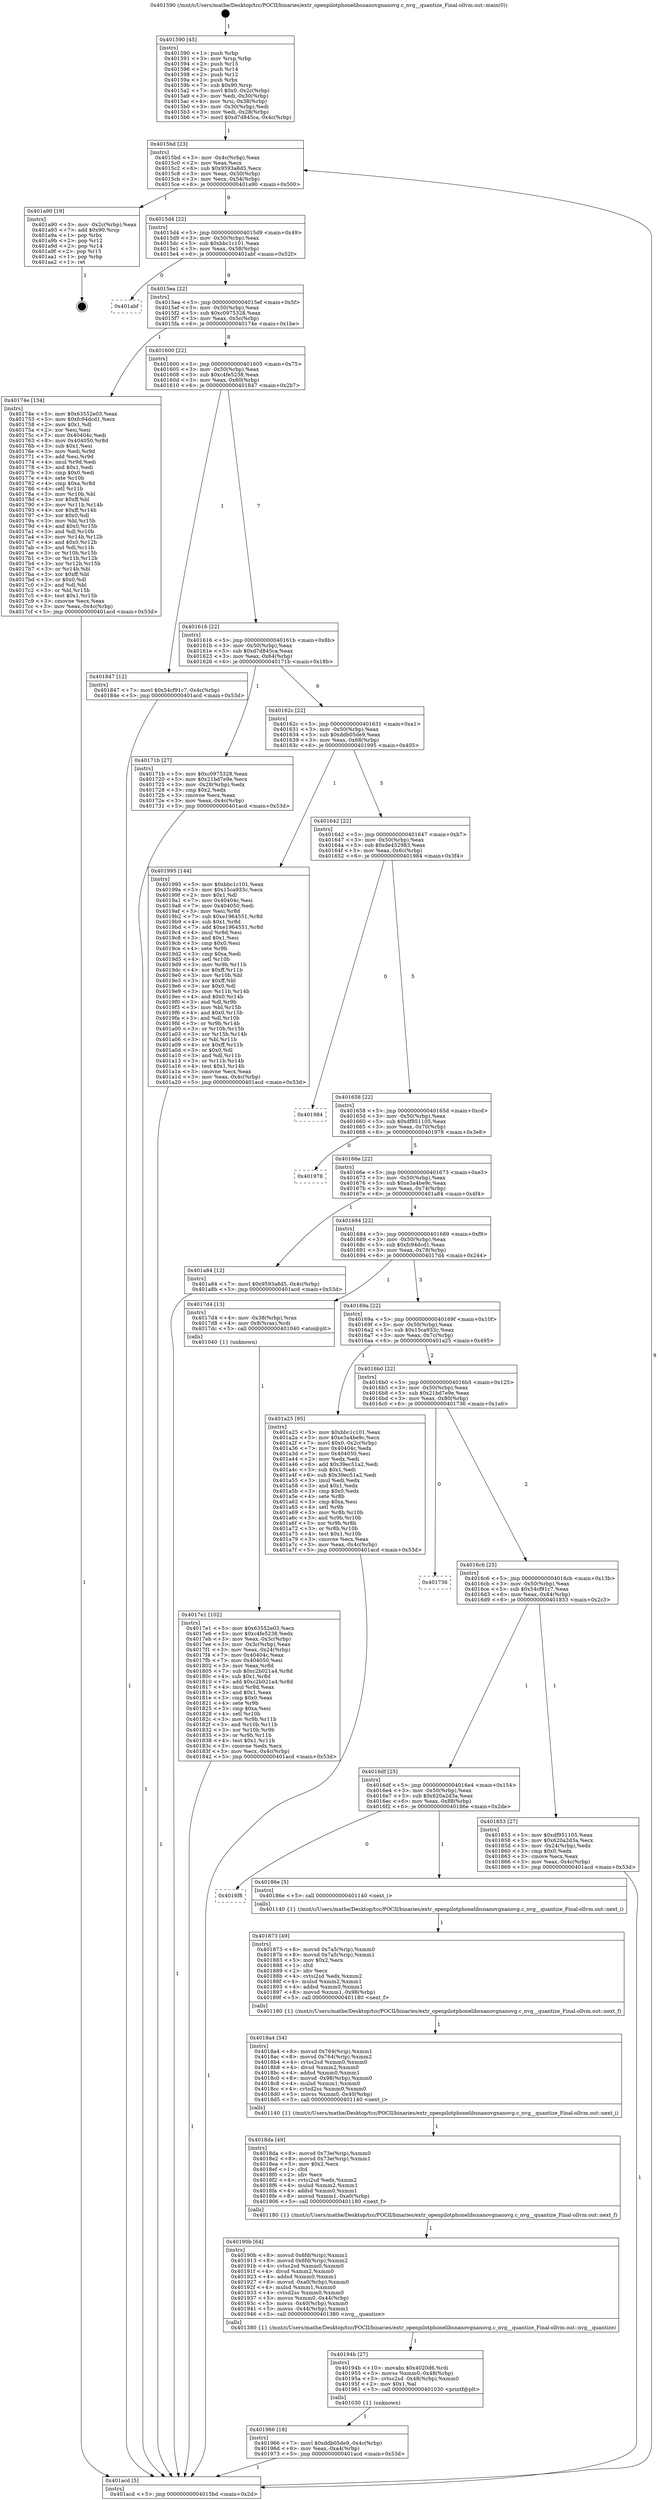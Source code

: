 digraph "0x401590" {
  label = "0x401590 (/mnt/c/Users/mathe/Desktop/tcc/POCII/binaries/extr_openpilotphonelibsnanovgnanovg.c_nvg__quantize_Final-ollvm.out::main(0))"
  labelloc = "t"
  node[shape=record]

  Entry [label="",width=0.3,height=0.3,shape=circle,fillcolor=black,style=filled]
  "0x4015bd" [label="{
     0x4015bd [23]\l
     | [instrs]\l
     &nbsp;&nbsp;0x4015bd \<+3\>: mov -0x4c(%rbp),%eax\l
     &nbsp;&nbsp;0x4015c0 \<+2\>: mov %eax,%ecx\l
     &nbsp;&nbsp;0x4015c2 \<+6\>: sub $0x9593a8d5,%ecx\l
     &nbsp;&nbsp;0x4015c8 \<+3\>: mov %eax,-0x50(%rbp)\l
     &nbsp;&nbsp;0x4015cb \<+3\>: mov %ecx,-0x54(%rbp)\l
     &nbsp;&nbsp;0x4015ce \<+6\>: je 0000000000401a90 \<main+0x500\>\l
  }"]
  "0x401a90" [label="{
     0x401a90 [19]\l
     | [instrs]\l
     &nbsp;&nbsp;0x401a90 \<+3\>: mov -0x2c(%rbp),%eax\l
     &nbsp;&nbsp;0x401a93 \<+7\>: add $0x90,%rsp\l
     &nbsp;&nbsp;0x401a9a \<+1\>: pop %rbx\l
     &nbsp;&nbsp;0x401a9b \<+2\>: pop %r12\l
     &nbsp;&nbsp;0x401a9d \<+2\>: pop %r14\l
     &nbsp;&nbsp;0x401a9f \<+2\>: pop %r15\l
     &nbsp;&nbsp;0x401aa1 \<+1\>: pop %rbp\l
     &nbsp;&nbsp;0x401aa2 \<+1\>: ret\l
  }"]
  "0x4015d4" [label="{
     0x4015d4 [22]\l
     | [instrs]\l
     &nbsp;&nbsp;0x4015d4 \<+5\>: jmp 00000000004015d9 \<main+0x49\>\l
     &nbsp;&nbsp;0x4015d9 \<+3\>: mov -0x50(%rbp),%eax\l
     &nbsp;&nbsp;0x4015dc \<+5\>: sub $0xbbc1c101,%eax\l
     &nbsp;&nbsp;0x4015e1 \<+3\>: mov %eax,-0x58(%rbp)\l
     &nbsp;&nbsp;0x4015e4 \<+6\>: je 0000000000401abf \<main+0x52f\>\l
  }"]
  Exit [label="",width=0.3,height=0.3,shape=circle,fillcolor=black,style=filled,peripheries=2]
  "0x401abf" [label="{
     0x401abf\l
  }", style=dashed]
  "0x4015ea" [label="{
     0x4015ea [22]\l
     | [instrs]\l
     &nbsp;&nbsp;0x4015ea \<+5\>: jmp 00000000004015ef \<main+0x5f\>\l
     &nbsp;&nbsp;0x4015ef \<+3\>: mov -0x50(%rbp),%eax\l
     &nbsp;&nbsp;0x4015f2 \<+5\>: sub $0xc0975328,%eax\l
     &nbsp;&nbsp;0x4015f7 \<+3\>: mov %eax,-0x5c(%rbp)\l
     &nbsp;&nbsp;0x4015fa \<+6\>: je 000000000040174e \<main+0x1be\>\l
  }"]
  "0x401966" [label="{
     0x401966 [18]\l
     | [instrs]\l
     &nbsp;&nbsp;0x401966 \<+7\>: movl $0xddb05de9,-0x4c(%rbp)\l
     &nbsp;&nbsp;0x40196d \<+6\>: mov %eax,-0xa4(%rbp)\l
     &nbsp;&nbsp;0x401973 \<+5\>: jmp 0000000000401acd \<main+0x53d\>\l
  }"]
  "0x40174e" [label="{
     0x40174e [134]\l
     | [instrs]\l
     &nbsp;&nbsp;0x40174e \<+5\>: mov $0x63552e03,%eax\l
     &nbsp;&nbsp;0x401753 \<+5\>: mov $0xfc94dcd1,%ecx\l
     &nbsp;&nbsp;0x401758 \<+2\>: mov $0x1,%dl\l
     &nbsp;&nbsp;0x40175a \<+2\>: xor %esi,%esi\l
     &nbsp;&nbsp;0x40175c \<+7\>: mov 0x40404c,%edi\l
     &nbsp;&nbsp;0x401763 \<+8\>: mov 0x404050,%r8d\l
     &nbsp;&nbsp;0x40176b \<+3\>: sub $0x1,%esi\l
     &nbsp;&nbsp;0x40176e \<+3\>: mov %edi,%r9d\l
     &nbsp;&nbsp;0x401771 \<+3\>: add %esi,%r9d\l
     &nbsp;&nbsp;0x401774 \<+4\>: imul %r9d,%edi\l
     &nbsp;&nbsp;0x401778 \<+3\>: and $0x1,%edi\l
     &nbsp;&nbsp;0x40177b \<+3\>: cmp $0x0,%edi\l
     &nbsp;&nbsp;0x40177e \<+4\>: sete %r10b\l
     &nbsp;&nbsp;0x401782 \<+4\>: cmp $0xa,%r8d\l
     &nbsp;&nbsp;0x401786 \<+4\>: setl %r11b\l
     &nbsp;&nbsp;0x40178a \<+3\>: mov %r10b,%bl\l
     &nbsp;&nbsp;0x40178d \<+3\>: xor $0xff,%bl\l
     &nbsp;&nbsp;0x401790 \<+3\>: mov %r11b,%r14b\l
     &nbsp;&nbsp;0x401793 \<+4\>: xor $0xff,%r14b\l
     &nbsp;&nbsp;0x401797 \<+3\>: xor $0x0,%dl\l
     &nbsp;&nbsp;0x40179a \<+3\>: mov %bl,%r15b\l
     &nbsp;&nbsp;0x40179d \<+4\>: and $0x0,%r15b\l
     &nbsp;&nbsp;0x4017a1 \<+3\>: and %dl,%r10b\l
     &nbsp;&nbsp;0x4017a4 \<+3\>: mov %r14b,%r12b\l
     &nbsp;&nbsp;0x4017a7 \<+4\>: and $0x0,%r12b\l
     &nbsp;&nbsp;0x4017ab \<+3\>: and %dl,%r11b\l
     &nbsp;&nbsp;0x4017ae \<+3\>: or %r10b,%r15b\l
     &nbsp;&nbsp;0x4017b1 \<+3\>: or %r11b,%r12b\l
     &nbsp;&nbsp;0x4017b4 \<+3\>: xor %r12b,%r15b\l
     &nbsp;&nbsp;0x4017b7 \<+3\>: or %r14b,%bl\l
     &nbsp;&nbsp;0x4017ba \<+3\>: xor $0xff,%bl\l
     &nbsp;&nbsp;0x4017bd \<+3\>: or $0x0,%dl\l
     &nbsp;&nbsp;0x4017c0 \<+2\>: and %dl,%bl\l
     &nbsp;&nbsp;0x4017c2 \<+3\>: or %bl,%r15b\l
     &nbsp;&nbsp;0x4017c5 \<+4\>: test $0x1,%r15b\l
     &nbsp;&nbsp;0x4017c9 \<+3\>: cmovne %ecx,%eax\l
     &nbsp;&nbsp;0x4017cc \<+3\>: mov %eax,-0x4c(%rbp)\l
     &nbsp;&nbsp;0x4017cf \<+5\>: jmp 0000000000401acd \<main+0x53d\>\l
  }"]
  "0x401600" [label="{
     0x401600 [22]\l
     | [instrs]\l
     &nbsp;&nbsp;0x401600 \<+5\>: jmp 0000000000401605 \<main+0x75\>\l
     &nbsp;&nbsp;0x401605 \<+3\>: mov -0x50(%rbp),%eax\l
     &nbsp;&nbsp;0x401608 \<+5\>: sub $0xc4fe5238,%eax\l
     &nbsp;&nbsp;0x40160d \<+3\>: mov %eax,-0x60(%rbp)\l
     &nbsp;&nbsp;0x401610 \<+6\>: je 0000000000401847 \<main+0x2b7\>\l
  }"]
  "0x40194b" [label="{
     0x40194b [27]\l
     | [instrs]\l
     &nbsp;&nbsp;0x40194b \<+10\>: movabs $0x4020d6,%rdi\l
     &nbsp;&nbsp;0x401955 \<+5\>: movss %xmm0,-0x48(%rbp)\l
     &nbsp;&nbsp;0x40195a \<+5\>: cvtss2sd -0x48(%rbp),%xmm0\l
     &nbsp;&nbsp;0x40195f \<+2\>: mov $0x1,%al\l
     &nbsp;&nbsp;0x401961 \<+5\>: call 0000000000401030 \<printf@plt\>\l
     | [calls]\l
     &nbsp;&nbsp;0x401030 \{1\} (unknown)\l
  }"]
  "0x401847" [label="{
     0x401847 [12]\l
     | [instrs]\l
     &nbsp;&nbsp;0x401847 \<+7\>: movl $0x54cf91c7,-0x4c(%rbp)\l
     &nbsp;&nbsp;0x40184e \<+5\>: jmp 0000000000401acd \<main+0x53d\>\l
  }"]
  "0x401616" [label="{
     0x401616 [22]\l
     | [instrs]\l
     &nbsp;&nbsp;0x401616 \<+5\>: jmp 000000000040161b \<main+0x8b\>\l
     &nbsp;&nbsp;0x40161b \<+3\>: mov -0x50(%rbp),%eax\l
     &nbsp;&nbsp;0x40161e \<+5\>: sub $0xd7d845ca,%eax\l
     &nbsp;&nbsp;0x401623 \<+3\>: mov %eax,-0x64(%rbp)\l
     &nbsp;&nbsp;0x401626 \<+6\>: je 000000000040171b \<main+0x18b\>\l
  }"]
  "0x40190b" [label="{
     0x40190b [64]\l
     | [instrs]\l
     &nbsp;&nbsp;0x40190b \<+8\>: movsd 0x6fd(%rip),%xmm1\l
     &nbsp;&nbsp;0x401913 \<+8\>: movsd 0x6fd(%rip),%xmm2\l
     &nbsp;&nbsp;0x40191b \<+4\>: cvtss2sd %xmm0,%xmm0\l
     &nbsp;&nbsp;0x40191f \<+4\>: divsd %xmm2,%xmm0\l
     &nbsp;&nbsp;0x401923 \<+4\>: addsd %xmm0,%xmm1\l
     &nbsp;&nbsp;0x401927 \<+8\>: movsd -0xa0(%rbp),%xmm0\l
     &nbsp;&nbsp;0x40192f \<+4\>: mulsd %xmm1,%xmm0\l
     &nbsp;&nbsp;0x401933 \<+4\>: cvtsd2ss %xmm0,%xmm0\l
     &nbsp;&nbsp;0x401937 \<+5\>: movss %xmm0,-0x44(%rbp)\l
     &nbsp;&nbsp;0x40193c \<+5\>: movss -0x40(%rbp),%xmm0\l
     &nbsp;&nbsp;0x401941 \<+5\>: movss -0x44(%rbp),%xmm1\l
     &nbsp;&nbsp;0x401946 \<+5\>: call 0000000000401380 \<nvg__quantize\>\l
     | [calls]\l
     &nbsp;&nbsp;0x401380 \{1\} (/mnt/c/Users/mathe/Desktop/tcc/POCII/binaries/extr_openpilotphonelibsnanovgnanovg.c_nvg__quantize_Final-ollvm.out::nvg__quantize)\l
  }"]
  "0x40171b" [label="{
     0x40171b [27]\l
     | [instrs]\l
     &nbsp;&nbsp;0x40171b \<+5\>: mov $0xc0975328,%eax\l
     &nbsp;&nbsp;0x401720 \<+5\>: mov $0x21bd7e9e,%ecx\l
     &nbsp;&nbsp;0x401725 \<+3\>: mov -0x28(%rbp),%edx\l
     &nbsp;&nbsp;0x401728 \<+3\>: cmp $0x2,%edx\l
     &nbsp;&nbsp;0x40172b \<+3\>: cmovne %ecx,%eax\l
     &nbsp;&nbsp;0x40172e \<+3\>: mov %eax,-0x4c(%rbp)\l
     &nbsp;&nbsp;0x401731 \<+5\>: jmp 0000000000401acd \<main+0x53d\>\l
  }"]
  "0x40162c" [label="{
     0x40162c [22]\l
     | [instrs]\l
     &nbsp;&nbsp;0x40162c \<+5\>: jmp 0000000000401631 \<main+0xa1\>\l
     &nbsp;&nbsp;0x401631 \<+3\>: mov -0x50(%rbp),%eax\l
     &nbsp;&nbsp;0x401634 \<+5\>: sub $0xddb05de9,%eax\l
     &nbsp;&nbsp;0x401639 \<+3\>: mov %eax,-0x68(%rbp)\l
     &nbsp;&nbsp;0x40163c \<+6\>: je 0000000000401995 \<main+0x405\>\l
  }"]
  "0x401acd" [label="{
     0x401acd [5]\l
     | [instrs]\l
     &nbsp;&nbsp;0x401acd \<+5\>: jmp 00000000004015bd \<main+0x2d\>\l
  }"]
  "0x401590" [label="{
     0x401590 [45]\l
     | [instrs]\l
     &nbsp;&nbsp;0x401590 \<+1\>: push %rbp\l
     &nbsp;&nbsp;0x401591 \<+3\>: mov %rsp,%rbp\l
     &nbsp;&nbsp;0x401594 \<+2\>: push %r15\l
     &nbsp;&nbsp;0x401596 \<+2\>: push %r14\l
     &nbsp;&nbsp;0x401598 \<+2\>: push %r12\l
     &nbsp;&nbsp;0x40159a \<+1\>: push %rbx\l
     &nbsp;&nbsp;0x40159b \<+7\>: sub $0x90,%rsp\l
     &nbsp;&nbsp;0x4015a2 \<+7\>: movl $0x0,-0x2c(%rbp)\l
     &nbsp;&nbsp;0x4015a9 \<+3\>: mov %edi,-0x30(%rbp)\l
     &nbsp;&nbsp;0x4015ac \<+4\>: mov %rsi,-0x38(%rbp)\l
     &nbsp;&nbsp;0x4015b0 \<+3\>: mov -0x30(%rbp),%edi\l
     &nbsp;&nbsp;0x4015b3 \<+3\>: mov %edi,-0x28(%rbp)\l
     &nbsp;&nbsp;0x4015b6 \<+7\>: movl $0xd7d845ca,-0x4c(%rbp)\l
  }"]
  "0x4018da" [label="{
     0x4018da [49]\l
     | [instrs]\l
     &nbsp;&nbsp;0x4018da \<+8\>: movsd 0x73e(%rip),%xmm0\l
     &nbsp;&nbsp;0x4018e2 \<+8\>: movsd 0x73e(%rip),%xmm1\l
     &nbsp;&nbsp;0x4018ea \<+5\>: mov $0x2,%ecx\l
     &nbsp;&nbsp;0x4018ef \<+1\>: cltd\l
     &nbsp;&nbsp;0x4018f0 \<+2\>: idiv %ecx\l
     &nbsp;&nbsp;0x4018f2 \<+4\>: cvtsi2sd %edx,%xmm2\l
     &nbsp;&nbsp;0x4018f6 \<+4\>: mulsd %xmm2,%xmm1\l
     &nbsp;&nbsp;0x4018fa \<+4\>: addsd %xmm0,%xmm1\l
     &nbsp;&nbsp;0x4018fe \<+8\>: movsd %xmm1,-0xa0(%rbp)\l
     &nbsp;&nbsp;0x401906 \<+5\>: call 0000000000401180 \<next_f\>\l
     | [calls]\l
     &nbsp;&nbsp;0x401180 \{1\} (/mnt/c/Users/mathe/Desktop/tcc/POCII/binaries/extr_openpilotphonelibsnanovgnanovg.c_nvg__quantize_Final-ollvm.out::next_f)\l
  }"]
  "0x401995" [label="{
     0x401995 [144]\l
     | [instrs]\l
     &nbsp;&nbsp;0x401995 \<+5\>: mov $0xbbc1c101,%eax\l
     &nbsp;&nbsp;0x40199a \<+5\>: mov $0x15ca933c,%ecx\l
     &nbsp;&nbsp;0x40199f \<+2\>: mov $0x1,%dl\l
     &nbsp;&nbsp;0x4019a1 \<+7\>: mov 0x40404c,%esi\l
     &nbsp;&nbsp;0x4019a8 \<+7\>: mov 0x404050,%edi\l
     &nbsp;&nbsp;0x4019af \<+3\>: mov %esi,%r8d\l
     &nbsp;&nbsp;0x4019b2 \<+7\>: sub $0xe1964551,%r8d\l
     &nbsp;&nbsp;0x4019b9 \<+4\>: sub $0x1,%r8d\l
     &nbsp;&nbsp;0x4019bd \<+7\>: add $0xe1964551,%r8d\l
     &nbsp;&nbsp;0x4019c4 \<+4\>: imul %r8d,%esi\l
     &nbsp;&nbsp;0x4019c8 \<+3\>: and $0x1,%esi\l
     &nbsp;&nbsp;0x4019cb \<+3\>: cmp $0x0,%esi\l
     &nbsp;&nbsp;0x4019ce \<+4\>: sete %r9b\l
     &nbsp;&nbsp;0x4019d2 \<+3\>: cmp $0xa,%edi\l
     &nbsp;&nbsp;0x4019d5 \<+4\>: setl %r10b\l
     &nbsp;&nbsp;0x4019d9 \<+3\>: mov %r9b,%r11b\l
     &nbsp;&nbsp;0x4019dc \<+4\>: xor $0xff,%r11b\l
     &nbsp;&nbsp;0x4019e0 \<+3\>: mov %r10b,%bl\l
     &nbsp;&nbsp;0x4019e3 \<+3\>: xor $0xff,%bl\l
     &nbsp;&nbsp;0x4019e6 \<+3\>: xor $0x0,%dl\l
     &nbsp;&nbsp;0x4019e9 \<+3\>: mov %r11b,%r14b\l
     &nbsp;&nbsp;0x4019ec \<+4\>: and $0x0,%r14b\l
     &nbsp;&nbsp;0x4019f0 \<+3\>: and %dl,%r9b\l
     &nbsp;&nbsp;0x4019f3 \<+3\>: mov %bl,%r15b\l
     &nbsp;&nbsp;0x4019f6 \<+4\>: and $0x0,%r15b\l
     &nbsp;&nbsp;0x4019fa \<+3\>: and %dl,%r10b\l
     &nbsp;&nbsp;0x4019fd \<+3\>: or %r9b,%r14b\l
     &nbsp;&nbsp;0x401a00 \<+3\>: or %r10b,%r15b\l
     &nbsp;&nbsp;0x401a03 \<+3\>: xor %r15b,%r14b\l
     &nbsp;&nbsp;0x401a06 \<+3\>: or %bl,%r11b\l
     &nbsp;&nbsp;0x401a09 \<+4\>: xor $0xff,%r11b\l
     &nbsp;&nbsp;0x401a0d \<+3\>: or $0x0,%dl\l
     &nbsp;&nbsp;0x401a10 \<+3\>: and %dl,%r11b\l
     &nbsp;&nbsp;0x401a13 \<+3\>: or %r11b,%r14b\l
     &nbsp;&nbsp;0x401a16 \<+4\>: test $0x1,%r14b\l
     &nbsp;&nbsp;0x401a1a \<+3\>: cmovne %ecx,%eax\l
     &nbsp;&nbsp;0x401a1d \<+3\>: mov %eax,-0x4c(%rbp)\l
     &nbsp;&nbsp;0x401a20 \<+5\>: jmp 0000000000401acd \<main+0x53d\>\l
  }"]
  "0x401642" [label="{
     0x401642 [22]\l
     | [instrs]\l
     &nbsp;&nbsp;0x401642 \<+5\>: jmp 0000000000401647 \<main+0xb7\>\l
     &nbsp;&nbsp;0x401647 \<+3\>: mov -0x50(%rbp),%eax\l
     &nbsp;&nbsp;0x40164a \<+5\>: sub $0xde452983,%eax\l
     &nbsp;&nbsp;0x40164f \<+3\>: mov %eax,-0x6c(%rbp)\l
     &nbsp;&nbsp;0x401652 \<+6\>: je 0000000000401984 \<main+0x3f4\>\l
  }"]
  "0x4018a4" [label="{
     0x4018a4 [54]\l
     | [instrs]\l
     &nbsp;&nbsp;0x4018a4 \<+8\>: movsd 0x764(%rip),%xmm1\l
     &nbsp;&nbsp;0x4018ac \<+8\>: movsd 0x764(%rip),%xmm2\l
     &nbsp;&nbsp;0x4018b4 \<+4\>: cvtss2sd %xmm0,%xmm0\l
     &nbsp;&nbsp;0x4018b8 \<+4\>: divsd %xmm2,%xmm0\l
     &nbsp;&nbsp;0x4018bc \<+4\>: addsd %xmm0,%xmm1\l
     &nbsp;&nbsp;0x4018c0 \<+8\>: movsd -0x98(%rbp),%xmm0\l
     &nbsp;&nbsp;0x4018c8 \<+4\>: mulsd %xmm1,%xmm0\l
     &nbsp;&nbsp;0x4018cc \<+4\>: cvtsd2ss %xmm0,%xmm0\l
     &nbsp;&nbsp;0x4018d0 \<+5\>: movss %xmm0,-0x40(%rbp)\l
     &nbsp;&nbsp;0x4018d5 \<+5\>: call 0000000000401140 \<next_i\>\l
     | [calls]\l
     &nbsp;&nbsp;0x401140 \{1\} (/mnt/c/Users/mathe/Desktop/tcc/POCII/binaries/extr_openpilotphonelibsnanovgnanovg.c_nvg__quantize_Final-ollvm.out::next_i)\l
  }"]
  "0x401984" [label="{
     0x401984\l
  }", style=dashed]
  "0x401658" [label="{
     0x401658 [22]\l
     | [instrs]\l
     &nbsp;&nbsp;0x401658 \<+5\>: jmp 000000000040165d \<main+0xcd\>\l
     &nbsp;&nbsp;0x40165d \<+3\>: mov -0x50(%rbp),%eax\l
     &nbsp;&nbsp;0x401660 \<+5\>: sub $0xdf951105,%eax\l
     &nbsp;&nbsp;0x401665 \<+3\>: mov %eax,-0x70(%rbp)\l
     &nbsp;&nbsp;0x401668 \<+6\>: je 0000000000401978 \<main+0x3e8\>\l
  }"]
  "0x401873" [label="{
     0x401873 [49]\l
     | [instrs]\l
     &nbsp;&nbsp;0x401873 \<+8\>: movsd 0x7a5(%rip),%xmm0\l
     &nbsp;&nbsp;0x40187b \<+8\>: movsd 0x7a5(%rip),%xmm1\l
     &nbsp;&nbsp;0x401883 \<+5\>: mov $0x2,%ecx\l
     &nbsp;&nbsp;0x401888 \<+1\>: cltd\l
     &nbsp;&nbsp;0x401889 \<+2\>: idiv %ecx\l
     &nbsp;&nbsp;0x40188b \<+4\>: cvtsi2sd %edx,%xmm2\l
     &nbsp;&nbsp;0x40188f \<+4\>: mulsd %xmm2,%xmm1\l
     &nbsp;&nbsp;0x401893 \<+4\>: addsd %xmm0,%xmm1\l
     &nbsp;&nbsp;0x401897 \<+8\>: movsd %xmm1,-0x98(%rbp)\l
     &nbsp;&nbsp;0x40189f \<+5\>: call 0000000000401180 \<next_f\>\l
     | [calls]\l
     &nbsp;&nbsp;0x401180 \{1\} (/mnt/c/Users/mathe/Desktop/tcc/POCII/binaries/extr_openpilotphonelibsnanovgnanovg.c_nvg__quantize_Final-ollvm.out::next_f)\l
  }"]
  "0x401978" [label="{
     0x401978\l
  }", style=dashed]
  "0x40166e" [label="{
     0x40166e [22]\l
     | [instrs]\l
     &nbsp;&nbsp;0x40166e \<+5\>: jmp 0000000000401673 \<main+0xe3\>\l
     &nbsp;&nbsp;0x401673 \<+3\>: mov -0x50(%rbp),%eax\l
     &nbsp;&nbsp;0x401676 \<+5\>: sub $0xe3a4be9c,%eax\l
     &nbsp;&nbsp;0x40167b \<+3\>: mov %eax,-0x74(%rbp)\l
     &nbsp;&nbsp;0x40167e \<+6\>: je 0000000000401a84 \<main+0x4f4\>\l
  }"]
  "0x4016f8" [label="{
     0x4016f8\l
  }", style=dashed]
  "0x401a84" [label="{
     0x401a84 [12]\l
     | [instrs]\l
     &nbsp;&nbsp;0x401a84 \<+7\>: movl $0x9593a8d5,-0x4c(%rbp)\l
     &nbsp;&nbsp;0x401a8b \<+5\>: jmp 0000000000401acd \<main+0x53d\>\l
  }"]
  "0x401684" [label="{
     0x401684 [22]\l
     | [instrs]\l
     &nbsp;&nbsp;0x401684 \<+5\>: jmp 0000000000401689 \<main+0xf9\>\l
     &nbsp;&nbsp;0x401689 \<+3\>: mov -0x50(%rbp),%eax\l
     &nbsp;&nbsp;0x40168c \<+5\>: sub $0xfc94dcd1,%eax\l
     &nbsp;&nbsp;0x401691 \<+3\>: mov %eax,-0x78(%rbp)\l
     &nbsp;&nbsp;0x401694 \<+6\>: je 00000000004017d4 \<main+0x244\>\l
  }"]
  "0x40186e" [label="{
     0x40186e [5]\l
     | [instrs]\l
     &nbsp;&nbsp;0x40186e \<+5\>: call 0000000000401140 \<next_i\>\l
     | [calls]\l
     &nbsp;&nbsp;0x401140 \{1\} (/mnt/c/Users/mathe/Desktop/tcc/POCII/binaries/extr_openpilotphonelibsnanovgnanovg.c_nvg__quantize_Final-ollvm.out::next_i)\l
  }"]
  "0x4017d4" [label="{
     0x4017d4 [13]\l
     | [instrs]\l
     &nbsp;&nbsp;0x4017d4 \<+4\>: mov -0x38(%rbp),%rax\l
     &nbsp;&nbsp;0x4017d8 \<+4\>: mov 0x8(%rax),%rdi\l
     &nbsp;&nbsp;0x4017dc \<+5\>: call 0000000000401040 \<atoi@plt\>\l
     | [calls]\l
     &nbsp;&nbsp;0x401040 \{1\} (unknown)\l
  }"]
  "0x40169a" [label="{
     0x40169a [22]\l
     | [instrs]\l
     &nbsp;&nbsp;0x40169a \<+5\>: jmp 000000000040169f \<main+0x10f\>\l
     &nbsp;&nbsp;0x40169f \<+3\>: mov -0x50(%rbp),%eax\l
     &nbsp;&nbsp;0x4016a2 \<+5\>: sub $0x15ca933c,%eax\l
     &nbsp;&nbsp;0x4016a7 \<+3\>: mov %eax,-0x7c(%rbp)\l
     &nbsp;&nbsp;0x4016aa \<+6\>: je 0000000000401a25 \<main+0x495\>\l
  }"]
  "0x4017e1" [label="{
     0x4017e1 [102]\l
     | [instrs]\l
     &nbsp;&nbsp;0x4017e1 \<+5\>: mov $0x63552e03,%ecx\l
     &nbsp;&nbsp;0x4017e6 \<+5\>: mov $0xc4fe5238,%edx\l
     &nbsp;&nbsp;0x4017eb \<+3\>: mov %eax,-0x3c(%rbp)\l
     &nbsp;&nbsp;0x4017ee \<+3\>: mov -0x3c(%rbp),%eax\l
     &nbsp;&nbsp;0x4017f1 \<+3\>: mov %eax,-0x24(%rbp)\l
     &nbsp;&nbsp;0x4017f4 \<+7\>: mov 0x40404c,%eax\l
     &nbsp;&nbsp;0x4017fb \<+7\>: mov 0x404050,%esi\l
     &nbsp;&nbsp;0x401802 \<+3\>: mov %eax,%r8d\l
     &nbsp;&nbsp;0x401805 \<+7\>: sub $0xc2b021a4,%r8d\l
     &nbsp;&nbsp;0x40180c \<+4\>: sub $0x1,%r8d\l
     &nbsp;&nbsp;0x401810 \<+7\>: add $0xc2b021a4,%r8d\l
     &nbsp;&nbsp;0x401817 \<+4\>: imul %r8d,%eax\l
     &nbsp;&nbsp;0x40181b \<+3\>: and $0x1,%eax\l
     &nbsp;&nbsp;0x40181e \<+3\>: cmp $0x0,%eax\l
     &nbsp;&nbsp;0x401821 \<+4\>: sete %r9b\l
     &nbsp;&nbsp;0x401825 \<+3\>: cmp $0xa,%esi\l
     &nbsp;&nbsp;0x401828 \<+4\>: setl %r10b\l
     &nbsp;&nbsp;0x40182c \<+3\>: mov %r9b,%r11b\l
     &nbsp;&nbsp;0x40182f \<+3\>: and %r10b,%r11b\l
     &nbsp;&nbsp;0x401832 \<+3\>: xor %r10b,%r9b\l
     &nbsp;&nbsp;0x401835 \<+3\>: or %r9b,%r11b\l
     &nbsp;&nbsp;0x401838 \<+4\>: test $0x1,%r11b\l
     &nbsp;&nbsp;0x40183c \<+3\>: cmovne %edx,%ecx\l
     &nbsp;&nbsp;0x40183f \<+3\>: mov %ecx,-0x4c(%rbp)\l
     &nbsp;&nbsp;0x401842 \<+5\>: jmp 0000000000401acd \<main+0x53d\>\l
  }"]
  "0x4016df" [label="{
     0x4016df [25]\l
     | [instrs]\l
     &nbsp;&nbsp;0x4016df \<+5\>: jmp 00000000004016e4 \<main+0x154\>\l
     &nbsp;&nbsp;0x4016e4 \<+3\>: mov -0x50(%rbp),%eax\l
     &nbsp;&nbsp;0x4016e7 \<+5\>: sub $0x620a2d3a,%eax\l
     &nbsp;&nbsp;0x4016ec \<+6\>: mov %eax,-0x88(%rbp)\l
     &nbsp;&nbsp;0x4016f2 \<+6\>: je 000000000040186e \<main+0x2de\>\l
  }"]
  "0x401a25" [label="{
     0x401a25 [95]\l
     | [instrs]\l
     &nbsp;&nbsp;0x401a25 \<+5\>: mov $0xbbc1c101,%eax\l
     &nbsp;&nbsp;0x401a2a \<+5\>: mov $0xe3a4be9c,%ecx\l
     &nbsp;&nbsp;0x401a2f \<+7\>: movl $0x0,-0x2c(%rbp)\l
     &nbsp;&nbsp;0x401a36 \<+7\>: mov 0x40404c,%edx\l
     &nbsp;&nbsp;0x401a3d \<+7\>: mov 0x404050,%esi\l
     &nbsp;&nbsp;0x401a44 \<+2\>: mov %edx,%edi\l
     &nbsp;&nbsp;0x401a46 \<+6\>: add $0x39ec51a2,%edi\l
     &nbsp;&nbsp;0x401a4c \<+3\>: sub $0x1,%edi\l
     &nbsp;&nbsp;0x401a4f \<+6\>: sub $0x39ec51a2,%edi\l
     &nbsp;&nbsp;0x401a55 \<+3\>: imul %edi,%edx\l
     &nbsp;&nbsp;0x401a58 \<+3\>: and $0x1,%edx\l
     &nbsp;&nbsp;0x401a5b \<+3\>: cmp $0x0,%edx\l
     &nbsp;&nbsp;0x401a5e \<+4\>: sete %r8b\l
     &nbsp;&nbsp;0x401a62 \<+3\>: cmp $0xa,%esi\l
     &nbsp;&nbsp;0x401a65 \<+4\>: setl %r9b\l
     &nbsp;&nbsp;0x401a69 \<+3\>: mov %r8b,%r10b\l
     &nbsp;&nbsp;0x401a6c \<+3\>: and %r9b,%r10b\l
     &nbsp;&nbsp;0x401a6f \<+3\>: xor %r9b,%r8b\l
     &nbsp;&nbsp;0x401a72 \<+3\>: or %r8b,%r10b\l
     &nbsp;&nbsp;0x401a75 \<+4\>: test $0x1,%r10b\l
     &nbsp;&nbsp;0x401a79 \<+3\>: cmovne %ecx,%eax\l
     &nbsp;&nbsp;0x401a7c \<+3\>: mov %eax,-0x4c(%rbp)\l
     &nbsp;&nbsp;0x401a7f \<+5\>: jmp 0000000000401acd \<main+0x53d\>\l
  }"]
  "0x4016b0" [label="{
     0x4016b0 [22]\l
     | [instrs]\l
     &nbsp;&nbsp;0x4016b0 \<+5\>: jmp 00000000004016b5 \<main+0x125\>\l
     &nbsp;&nbsp;0x4016b5 \<+3\>: mov -0x50(%rbp),%eax\l
     &nbsp;&nbsp;0x4016b8 \<+5\>: sub $0x21bd7e9e,%eax\l
     &nbsp;&nbsp;0x4016bd \<+3\>: mov %eax,-0x80(%rbp)\l
     &nbsp;&nbsp;0x4016c0 \<+6\>: je 0000000000401736 \<main+0x1a6\>\l
  }"]
  "0x401853" [label="{
     0x401853 [27]\l
     | [instrs]\l
     &nbsp;&nbsp;0x401853 \<+5\>: mov $0xdf951105,%eax\l
     &nbsp;&nbsp;0x401858 \<+5\>: mov $0x620a2d3a,%ecx\l
     &nbsp;&nbsp;0x40185d \<+3\>: mov -0x24(%rbp),%edx\l
     &nbsp;&nbsp;0x401860 \<+3\>: cmp $0x0,%edx\l
     &nbsp;&nbsp;0x401863 \<+3\>: cmove %ecx,%eax\l
     &nbsp;&nbsp;0x401866 \<+3\>: mov %eax,-0x4c(%rbp)\l
     &nbsp;&nbsp;0x401869 \<+5\>: jmp 0000000000401acd \<main+0x53d\>\l
  }"]
  "0x401736" [label="{
     0x401736\l
  }", style=dashed]
  "0x4016c6" [label="{
     0x4016c6 [25]\l
     | [instrs]\l
     &nbsp;&nbsp;0x4016c6 \<+5\>: jmp 00000000004016cb \<main+0x13b\>\l
     &nbsp;&nbsp;0x4016cb \<+3\>: mov -0x50(%rbp),%eax\l
     &nbsp;&nbsp;0x4016ce \<+5\>: sub $0x54cf91c7,%eax\l
     &nbsp;&nbsp;0x4016d3 \<+6\>: mov %eax,-0x84(%rbp)\l
     &nbsp;&nbsp;0x4016d9 \<+6\>: je 0000000000401853 \<main+0x2c3\>\l
  }"]
  Entry -> "0x401590" [label=" 1"]
  "0x4015bd" -> "0x401a90" [label=" 1"]
  "0x4015bd" -> "0x4015d4" [label=" 9"]
  "0x401a90" -> Exit [label=" 1"]
  "0x4015d4" -> "0x401abf" [label=" 0"]
  "0x4015d4" -> "0x4015ea" [label=" 9"]
  "0x401a84" -> "0x401acd" [label=" 1"]
  "0x4015ea" -> "0x40174e" [label=" 1"]
  "0x4015ea" -> "0x401600" [label=" 8"]
  "0x401a25" -> "0x401acd" [label=" 1"]
  "0x401600" -> "0x401847" [label=" 1"]
  "0x401600" -> "0x401616" [label=" 7"]
  "0x401995" -> "0x401acd" [label=" 1"]
  "0x401616" -> "0x40171b" [label=" 1"]
  "0x401616" -> "0x40162c" [label=" 6"]
  "0x40171b" -> "0x401acd" [label=" 1"]
  "0x401590" -> "0x4015bd" [label=" 1"]
  "0x401acd" -> "0x4015bd" [label=" 9"]
  "0x40174e" -> "0x401acd" [label=" 1"]
  "0x401966" -> "0x401acd" [label=" 1"]
  "0x40162c" -> "0x401995" [label=" 1"]
  "0x40162c" -> "0x401642" [label=" 5"]
  "0x40194b" -> "0x401966" [label=" 1"]
  "0x401642" -> "0x401984" [label=" 0"]
  "0x401642" -> "0x401658" [label=" 5"]
  "0x40190b" -> "0x40194b" [label=" 1"]
  "0x401658" -> "0x401978" [label=" 0"]
  "0x401658" -> "0x40166e" [label=" 5"]
  "0x4018da" -> "0x40190b" [label=" 1"]
  "0x40166e" -> "0x401a84" [label=" 1"]
  "0x40166e" -> "0x401684" [label=" 4"]
  "0x4018a4" -> "0x4018da" [label=" 1"]
  "0x401684" -> "0x4017d4" [label=" 1"]
  "0x401684" -> "0x40169a" [label=" 3"]
  "0x4017d4" -> "0x4017e1" [label=" 1"]
  "0x4017e1" -> "0x401acd" [label=" 1"]
  "0x401847" -> "0x401acd" [label=" 1"]
  "0x401873" -> "0x4018a4" [label=" 1"]
  "0x40169a" -> "0x401a25" [label=" 1"]
  "0x40169a" -> "0x4016b0" [label=" 2"]
  "0x4016df" -> "0x4016f8" [label=" 0"]
  "0x4016b0" -> "0x401736" [label=" 0"]
  "0x4016b0" -> "0x4016c6" [label=" 2"]
  "0x4016df" -> "0x40186e" [label=" 1"]
  "0x4016c6" -> "0x401853" [label=" 1"]
  "0x4016c6" -> "0x4016df" [label=" 1"]
  "0x401853" -> "0x401acd" [label=" 1"]
  "0x40186e" -> "0x401873" [label=" 1"]
}
